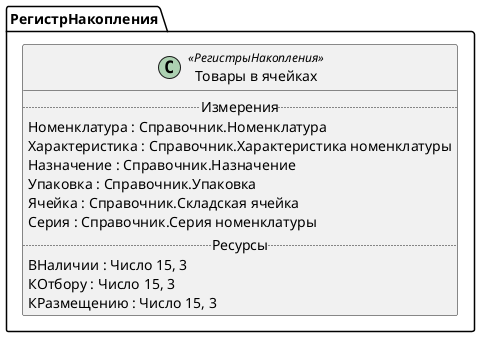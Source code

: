 ﻿@startuml ТоварыВЯчейках
'!include templates.wsd
'..\include templates.wsd
class РегистрНакопления.ТоварыВЯчейках as "Товары в ячейках" <<РегистрыНакопления>>
{
..Измерения..
Номенклатура : Справочник.Номенклатура
Характеристика : Справочник.Характеристика номенклатуры
Назначение : Справочник.Назначение
Упаковка : Справочник.Упаковка
Ячейка : Справочник.Складская ячейка
Серия : Справочник.Серия номенклатуры
..Ресурсы..
ВНаличии : Число 15, 3
КОтбору : Число 15, 3
КРазмещению : Число 15, 3
}
@enduml
